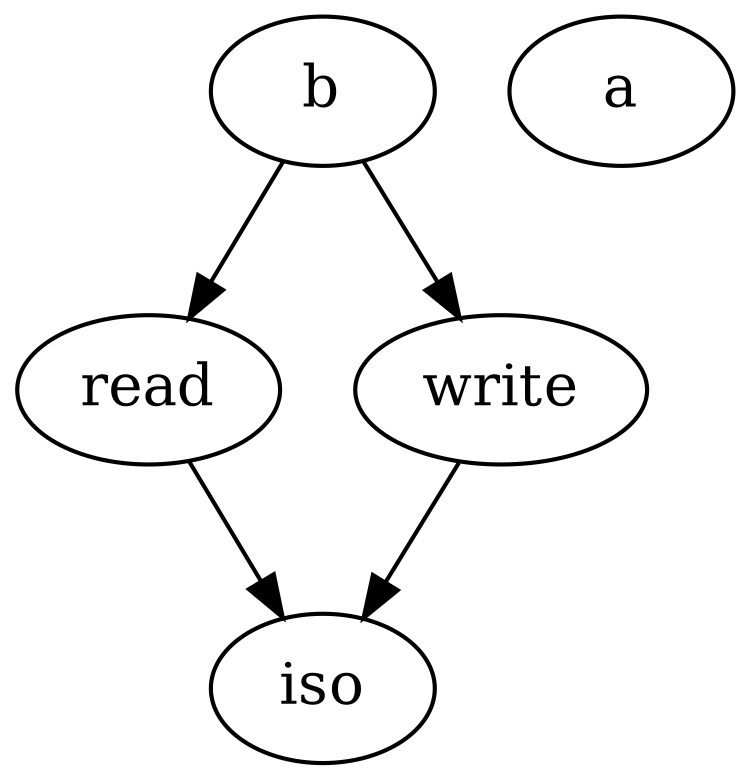 digraph {

  size="5,8!"

  iso
  read
  write
  a
  b

  read->iso
  write->iso
  b->read
  b->write

}
